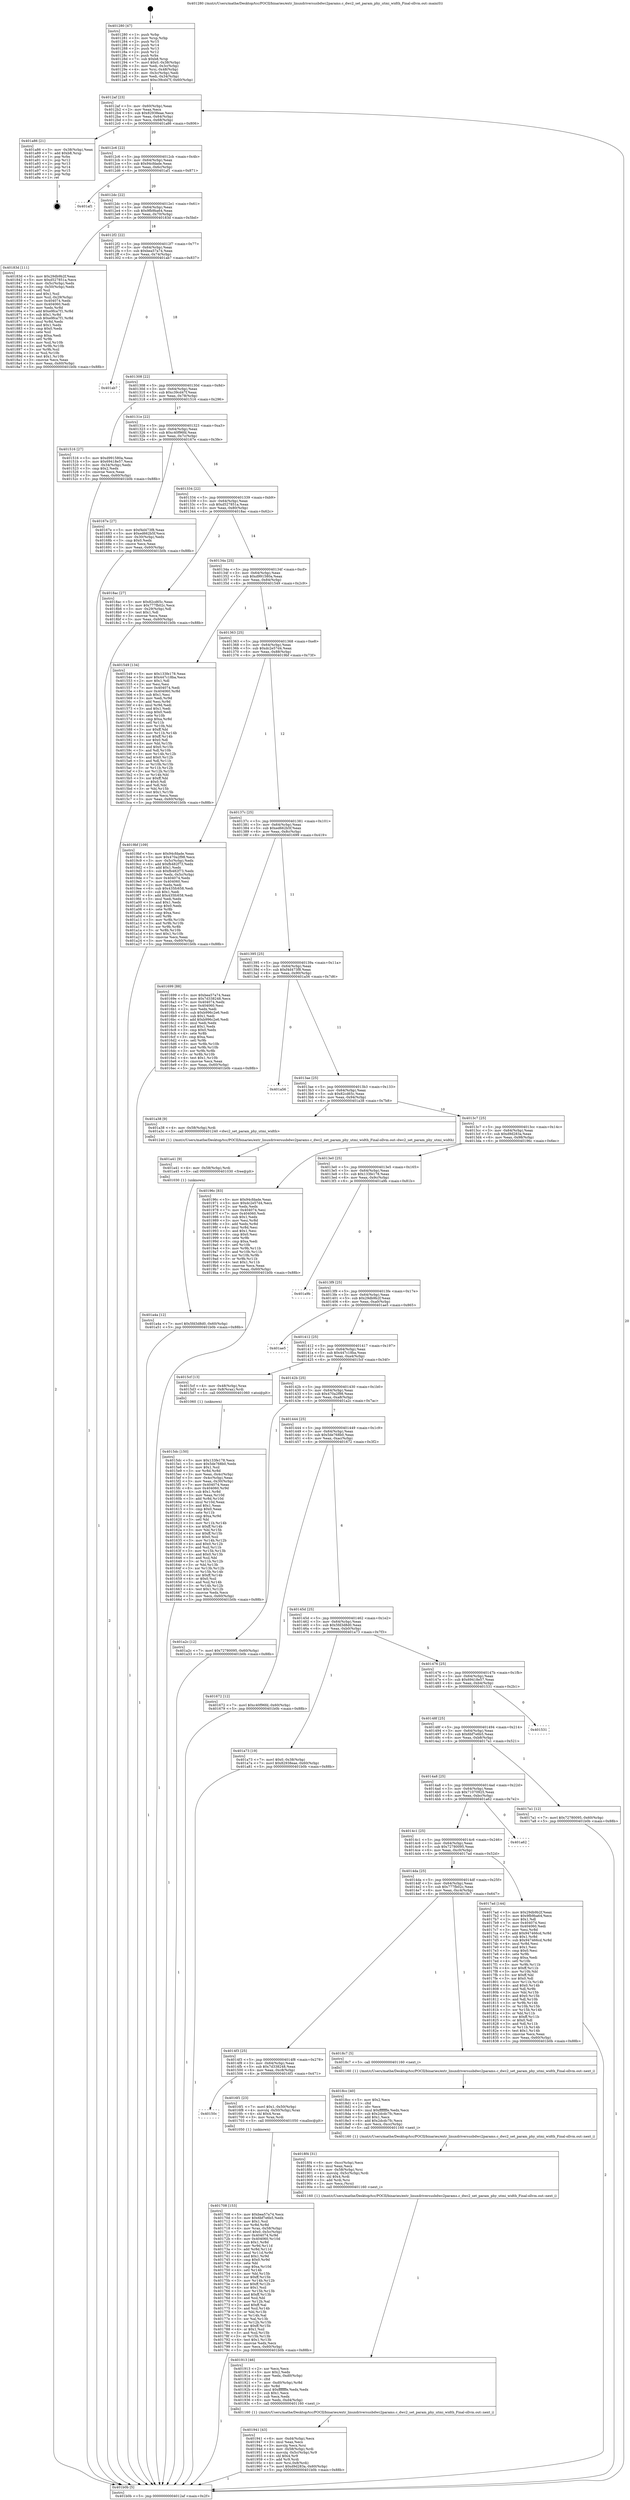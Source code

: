 digraph "0x401280" {
  label = "0x401280 (/mnt/c/Users/mathe/Desktop/tcc/POCII/binaries/extr_linuxdriversusbdwc2params.c_dwc2_set_param_phy_utmi_width_Final-ollvm.out::main(0))"
  labelloc = "t"
  node[shape=record]

  Entry [label="",width=0.3,height=0.3,shape=circle,fillcolor=black,style=filled]
  "0x4012af" [label="{
     0x4012af [23]\l
     | [instrs]\l
     &nbsp;&nbsp;0x4012af \<+3\>: mov -0x60(%rbp),%eax\l
     &nbsp;&nbsp;0x4012b2 \<+2\>: mov %eax,%ecx\l
     &nbsp;&nbsp;0x4012b4 \<+6\>: sub $0x82938eae,%ecx\l
     &nbsp;&nbsp;0x4012ba \<+3\>: mov %eax,-0x64(%rbp)\l
     &nbsp;&nbsp;0x4012bd \<+3\>: mov %ecx,-0x68(%rbp)\l
     &nbsp;&nbsp;0x4012c0 \<+6\>: je 0000000000401a86 \<main+0x806\>\l
  }"]
  "0x401a86" [label="{
     0x401a86 [21]\l
     | [instrs]\l
     &nbsp;&nbsp;0x401a86 \<+3\>: mov -0x38(%rbp),%eax\l
     &nbsp;&nbsp;0x401a89 \<+7\>: add $0xb8,%rsp\l
     &nbsp;&nbsp;0x401a90 \<+1\>: pop %rbx\l
     &nbsp;&nbsp;0x401a91 \<+2\>: pop %r12\l
     &nbsp;&nbsp;0x401a93 \<+2\>: pop %r13\l
     &nbsp;&nbsp;0x401a95 \<+2\>: pop %r14\l
     &nbsp;&nbsp;0x401a97 \<+2\>: pop %r15\l
     &nbsp;&nbsp;0x401a99 \<+1\>: pop %rbp\l
     &nbsp;&nbsp;0x401a9a \<+1\>: ret\l
  }"]
  "0x4012c6" [label="{
     0x4012c6 [22]\l
     | [instrs]\l
     &nbsp;&nbsp;0x4012c6 \<+5\>: jmp 00000000004012cb \<main+0x4b\>\l
     &nbsp;&nbsp;0x4012cb \<+3\>: mov -0x64(%rbp),%eax\l
     &nbsp;&nbsp;0x4012ce \<+5\>: sub $0x94cfdade,%eax\l
     &nbsp;&nbsp;0x4012d3 \<+3\>: mov %eax,-0x6c(%rbp)\l
     &nbsp;&nbsp;0x4012d6 \<+6\>: je 0000000000401af1 \<main+0x871\>\l
  }"]
  Exit [label="",width=0.3,height=0.3,shape=circle,fillcolor=black,style=filled,peripheries=2]
  "0x401af1" [label="{
     0x401af1\l
  }", style=dashed]
  "0x4012dc" [label="{
     0x4012dc [22]\l
     | [instrs]\l
     &nbsp;&nbsp;0x4012dc \<+5\>: jmp 00000000004012e1 \<main+0x61\>\l
     &nbsp;&nbsp;0x4012e1 \<+3\>: mov -0x64(%rbp),%eax\l
     &nbsp;&nbsp;0x4012e4 \<+5\>: sub $0x9fb9ba64,%eax\l
     &nbsp;&nbsp;0x4012e9 \<+3\>: mov %eax,-0x70(%rbp)\l
     &nbsp;&nbsp;0x4012ec \<+6\>: je 000000000040183d \<main+0x5bd\>\l
  }"]
  "0x401a4a" [label="{
     0x401a4a [12]\l
     | [instrs]\l
     &nbsp;&nbsp;0x401a4a \<+7\>: movl $0x5fd3d8d0,-0x60(%rbp)\l
     &nbsp;&nbsp;0x401a51 \<+5\>: jmp 0000000000401b0b \<main+0x88b\>\l
  }"]
  "0x40183d" [label="{
     0x40183d [111]\l
     | [instrs]\l
     &nbsp;&nbsp;0x40183d \<+5\>: mov $0x29db9b2f,%eax\l
     &nbsp;&nbsp;0x401842 \<+5\>: mov $0xd527851a,%ecx\l
     &nbsp;&nbsp;0x401847 \<+3\>: mov -0x5c(%rbp),%edx\l
     &nbsp;&nbsp;0x40184a \<+3\>: cmp -0x50(%rbp),%edx\l
     &nbsp;&nbsp;0x40184d \<+4\>: setl %sil\l
     &nbsp;&nbsp;0x401851 \<+4\>: and $0x1,%sil\l
     &nbsp;&nbsp;0x401855 \<+4\>: mov %sil,-0x29(%rbp)\l
     &nbsp;&nbsp;0x401859 \<+7\>: mov 0x404074,%edx\l
     &nbsp;&nbsp;0x401860 \<+7\>: mov 0x404060,%edi\l
     &nbsp;&nbsp;0x401867 \<+3\>: mov %edx,%r8d\l
     &nbsp;&nbsp;0x40186a \<+7\>: add $0xe9fca7f1,%r8d\l
     &nbsp;&nbsp;0x401871 \<+4\>: sub $0x1,%r8d\l
     &nbsp;&nbsp;0x401875 \<+7\>: sub $0xe9fca7f1,%r8d\l
     &nbsp;&nbsp;0x40187c \<+4\>: imul %r8d,%edx\l
     &nbsp;&nbsp;0x401880 \<+3\>: and $0x1,%edx\l
     &nbsp;&nbsp;0x401883 \<+3\>: cmp $0x0,%edx\l
     &nbsp;&nbsp;0x401886 \<+4\>: sete %sil\l
     &nbsp;&nbsp;0x40188a \<+3\>: cmp $0xa,%edi\l
     &nbsp;&nbsp;0x40188d \<+4\>: setl %r9b\l
     &nbsp;&nbsp;0x401891 \<+3\>: mov %sil,%r10b\l
     &nbsp;&nbsp;0x401894 \<+3\>: and %r9b,%r10b\l
     &nbsp;&nbsp;0x401897 \<+3\>: xor %r9b,%sil\l
     &nbsp;&nbsp;0x40189a \<+3\>: or %sil,%r10b\l
     &nbsp;&nbsp;0x40189d \<+4\>: test $0x1,%r10b\l
     &nbsp;&nbsp;0x4018a1 \<+3\>: cmovne %ecx,%eax\l
     &nbsp;&nbsp;0x4018a4 \<+3\>: mov %eax,-0x60(%rbp)\l
     &nbsp;&nbsp;0x4018a7 \<+5\>: jmp 0000000000401b0b \<main+0x88b\>\l
  }"]
  "0x4012f2" [label="{
     0x4012f2 [22]\l
     | [instrs]\l
     &nbsp;&nbsp;0x4012f2 \<+5\>: jmp 00000000004012f7 \<main+0x77\>\l
     &nbsp;&nbsp;0x4012f7 \<+3\>: mov -0x64(%rbp),%eax\l
     &nbsp;&nbsp;0x4012fa \<+5\>: sub $0xbea57a74,%eax\l
     &nbsp;&nbsp;0x4012ff \<+3\>: mov %eax,-0x74(%rbp)\l
     &nbsp;&nbsp;0x401302 \<+6\>: je 0000000000401ab7 \<main+0x837\>\l
  }"]
  "0x401a41" [label="{
     0x401a41 [9]\l
     | [instrs]\l
     &nbsp;&nbsp;0x401a41 \<+4\>: mov -0x58(%rbp),%rdi\l
     &nbsp;&nbsp;0x401a45 \<+5\>: call 0000000000401030 \<free@plt\>\l
     | [calls]\l
     &nbsp;&nbsp;0x401030 \{1\} (unknown)\l
  }"]
  "0x401ab7" [label="{
     0x401ab7\l
  }", style=dashed]
  "0x401308" [label="{
     0x401308 [22]\l
     | [instrs]\l
     &nbsp;&nbsp;0x401308 \<+5\>: jmp 000000000040130d \<main+0x8d\>\l
     &nbsp;&nbsp;0x40130d \<+3\>: mov -0x64(%rbp),%eax\l
     &nbsp;&nbsp;0x401310 \<+5\>: sub $0xc39cd47f,%eax\l
     &nbsp;&nbsp;0x401315 \<+3\>: mov %eax,-0x78(%rbp)\l
     &nbsp;&nbsp;0x401318 \<+6\>: je 0000000000401516 \<main+0x296\>\l
  }"]
  "0x401941" [label="{
     0x401941 [43]\l
     | [instrs]\l
     &nbsp;&nbsp;0x401941 \<+6\>: mov -0xd4(%rbp),%ecx\l
     &nbsp;&nbsp;0x401947 \<+3\>: imul %eax,%ecx\l
     &nbsp;&nbsp;0x40194a \<+3\>: movslq %ecx,%rsi\l
     &nbsp;&nbsp;0x40194d \<+4\>: mov -0x58(%rbp),%rdi\l
     &nbsp;&nbsp;0x401951 \<+4\>: movslq -0x5c(%rbp),%r9\l
     &nbsp;&nbsp;0x401955 \<+4\>: shl $0x4,%r9\l
     &nbsp;&nbsp;0x401959 \<+3\>: add %r9,%rdi\l
     &nbsp;&nbsp;0x40195c \<+4\>: mov %rsi,0x8(%rdi)\l
     &nbsp;&nbsp;0x401960 \<+7\>: movl $0xd9d283a,-0x60(%rbp)\l
     &nbsp;&nbsp;0x401967 \<+5\>: jmp 0000000000401b0b \<main+0x88b\>\l
  }"]
  "0x401516" [label="{
     0x401516 [27]\l
     | [instrs]\l
     &nbsp;&nbsp;0x401516 \<+5\>: mov $0xd991580a,%eax\l
     &nbsp;&nbsp;0x40151b \<+5\>: mov $0x69418e57,%ecx\l
     &nbsp;&nbsp;0x401520 \<+3\>: mov -0x34(%rbp),%edx\l
     &nbsp;&nbsp;0x401523 \<+3\>: cmp $0x2,%edx\l
     &nbsp;&nbsp;0x401526 \<+3\>: cmovne %ecx,%eax\l
     &nbsp;&nbsp;0x401529 \<+3\>: mov %eax,-0x60(%rbp)\l
     &nbsp;&nbsp;0x40152c \<+5\>: jmp 0000000000401b0b \<main+0x88b\>\l
  }"]
  "0x40131e" [label="{
     0x40131e [22]\l
     | [instrs]\l
     &nbsp;&nbsp;0x40131e \<+5\>: jmp 0000000000401323 \<main+0xa3\>\l
     &nbsp;&nbsp;0x401323 \<+3\>: mov -0x64(%rbp),%eax\l
     &nbsp;&nbsp;0x401326 \<+5\>: sub $0xc40f96fd,%eax\l
     &nbsp;&nbsp;0x40132b \<+3\>: mov %eax,-0x7c(%rbp)\l
     &nbsp;&nbsp;0x40132e \<+6\>: je 000000000040167e \<main+0x3fe\>\l
  }"]
  "0x401b0b" [label="{
     0x401b0b [5]\l
     | [instrs]\l
     &nbsp;&nbsp;0x401b0b \<+5\>: jmp 00000000004012af \<main+0x2f\>\l
  }"]
  "0x401280" [label="{
     0x401280 [47]\l
     | [instrs]\l
     &nbsp;&nbsp;0x401280 \<+1\>: push %rbp\l
     &nbsp;&nbsp;0x401281 \<+3\>: mov %rsp,%rbp\l
     &nbsp;&nbsp;0x401284 \<+2\>: push %r15\l
     &nbsp;&nbsp;0x401286 \<+2\>: push %r14\l
     &nbsp;&nbsp;0x401288 \<+2\>: push %r13\l
     &nbsp;&nbsp;0x40128a \<+2\>: push %r12\l
     &nbsp;&nbsp;0x40128c \<+1\>: push %rbx\l
     &nbsp;&nbsp;0x40128d \<+7\>: sub $0xb8,%rsp\l
     &nbsp;&nbsp;0x401294 \<+7\>: movl $0x0,-0x38(%rbp)\l
     &nbsp;&nbsp;0x40129b \<+3\>: mov %edi,-0x3c(%rbp)\l
     &nbsp;&nbsp;0x40129e \<+4\>: mov %rsi,-0x48(%rbp)\l
     &nbsp;&nbsp;0x4012a2 \<+3\>: mov -0x3c(%rbp),%edi\l
     &nbsp;&nbsp;0x4012a5 \<+3\>: mov %edi,-0x34(%rbp)\l
     &nbsp;&nbsp;0x4012a8 \<+7\>: movl $0xc39cd47f,-0x60(%rbp)\l
  }"]
  "0x401913" [label="{
     0x401913 [46]\l
     | [instrs]\l
     &nbsp;&nbsp;0x401913 \<+2\>: xor %ecx,%ecx\l
     &nbsp;&nbsp;0x401915 \<+5\>: mov $0x2,%edx\l
     &nbsp;&nbsp;0x40191a \<+6\>: mov %edx,-0xd0(%rbp)\l
     &nbsp;&nbsp;0x401920 \<+1\>: cltd\l
     &nbsp;&nbsp;0x401921 \<+7\>: mov -0xd0(%rbp),%r8d\l
     &nbsp;&nbsp;0x401928 \<+3\>: idiv %r8d\l
     &nbsp;&nbsp;0x40192b \<+6\>: imul $0xfffffffe,%edx,%edx\l
     &nbsp;&nbsp;0x401931 \<+3\>: sub $0x1,%ecx\l
     &nbsp;&nbsp;0x401934 \<+2\>: sub %ecx,%edx\l
     &nbsp;&nbsp;0x401936 \<+6\>: mov %edx,-0xd4(%rbp)\l
     &nbsp;&nbsp;0x40193c \<+5\>: call 0000000000401160 \<next_i\>\l
     | [calls]\l
     &nbsp;&nbsp;0x401160 \{1\} (/mnt/c/Users/mathe/Desktop/tcc/POCII/binaries/extr_linuxdriversusbdwc2params.c_dwc2_set_param_phy_utmi_width_Final-ollvm.out::next_i)\l
  }"]
  "0x40167e" [label="{
     0x40167e [27]\l
     | [instrs]\l
     &nbsp;&nbsp;0x40167e \<+5\>: mov $0xf4d473f8,%eax\l
     &nbsp;&nbsp;0x401683 \<+5\>: mov $0xed662b5f,%ecx\l
     &nbsp;&nbsp;0x401688 \<+3\>: mov -0x30(%rbp),%edx\l
     &nbsp;&nbsp;0x40168b \<+3\>: cmp $0x0,%edx\l
     &nbsp;&nbsp;0x40168e \<+3\>: cmove %ecx,%eax\l
     &nbsp;&nbsp;0x401691 \<+3\>: mov %eax,-0x60(%rbp)\l
     &nbsp;&nbsp;0x401694 \<+5\>: jmp 0000000000401b0b \<main+0x88b\>\l
  }"]
  "0x401334" [label="{
     0x401334 [22]\l
     | [instrs]\l
     &nbsp;&nbsp;0x401334 \<+5\>: jmp 0000000000401339 \<main+0xb9\>\l
     &nbsp;&nbsp;0x401339 \<+3\>: mov -0x64(%rbp),%eax\l
     &nbsp;&nbsp;0x40133c \<+5\>: sub $0xd527851a,%eax\l
     &nbsp;&nbsp;0x401341 \<+3\>: mov %eax,-0x80(%rbp)\l
     &nbsp;&nbsp;0x401344 \<+6\>: je 00000000004018ac \<main+0x62c\>\l
  }"]
  "0x4018f4" [label="{
     0x4018f4 [31]\l
     | [instrs]\l
     &nbsp;&nbsp;0x4018f4 \<+6\>: mov -0xcc(%rbp),%ecx\l
     &nbsp;&nbsp;0x4018fa \<+3\>: imul %eax,%ecx\l
     &nbsp;&nbsp;0x4018fd \<+4\>: mov -0x58(%rbp),%rsi\l
     &nbsp;&nbsp;0x401901 \<+4\>: movslq -0x5c(%rbp),%rdi\l
     &nbsp;&nbsp;0x401905 \<+4\>: shl $0x4,%rdi\l
     &nbsp;&nbsp;0x401909 \<+3\>: add %rdi,%rsi\l
     &nbsp;&nbsp;0x40190c \<+2\>: mov %ecx,(%rsi)\l
     &nbsp;&nbsp;0x40190e \<+5\>: call 0000000000401160 \<next_i\>\l
     | [calls]\l
     &nbsp;&nbsp;0x401160 \{1\} (/mnt/c/Users/mathe/Desktop/tcc/POCII/binaries/extr_linuxdriversusbdwc2params.c_dwc2_set_param_phy_utmi_width_Final-ollvm.out::next_i)\l
  }"]
  "0x4018ac" [label="{
     0x4018ac [27]\l
     | [instrs]\l
     &nbsp;&nbsp;0x4018ac \<+5\>: mov $0x82cd65c,%eax\l
     &nbsp;&nbsp;0x4018b1 \<+5\>: mov $0x777fb02c,%ecx\l
     &nbsp;&nbsp;0x4018b6 \<+3\>: mov -0x29(%rbp),%dl\l
     &nbsp;&nbsp;0x4018b9 \<+3\>: test $0x1,%dl\l
     &nbsp;&nbsp;0x4018bc \<+3\>: cmovne %ecx,%eax\l
     &nbsp;&nbsp;0x4018bf \<+3\>: mov %eax,-0x60(%rbp)\l
     &nbsp;&nbsp;0x4018c2 \<+5\>: jmp 0000000000401b0b \<main+0x88b\>\l
  }"]
  "0x40134a" [label="{
     0x40134a [25]\l
     | [instrs]\l
     &nbsp;&nbsp;0x40134a \<+5\>: jmp 000000000040134f \<main+0xcf\>\l
     &nbsp;&nbsp;0x40134f \<+3\>: mov -0x64(%rbp),%eax\l
     &nbsp;&nbsp;0x401352 \<+5\>: sub $0xd991580a,%eax\l
     &nbsp;&nbsp;0x401357 \<+6\>: mov %eax,-0x84(%rbp)\l
     &nbsp;&nbsp;0x40135d \<+6\>: je 0000000000401549 \<main+0x2c9\>\l
  }"]
  "0x4018cc" [label="{
     0x4018cc [40]\l
     | [instrs]\l
     &nbsp;&nbsp;0x4018cc \<+5\>: mov $0x2,%ecx\l
     &nbsp;&nbsp;0x4018d1 \<+1\>: cltd\l
     &nbsp;&nbsp;0x4018d2 \<+2\>: idiv %ecx\l
     &nbsp;&nbsp;0x4018d4 \<+6\>: imul $0xfffffffe,%edx,%ecx\l
     &nbsp;&nbsp;0x4018da \<+6\>: sub $0x2dcdc7fc,%ecx\l
     &nbsp;&nbsp;0x4018e0 \<+3\>: add $0x1,%ecx\l
     &nbsp;&nbsp;0x4018e3 \<+6\>: add $0x2dcdc7fc,%ecx\l
     &nbsp;&nbsp;0x4018e9 \<+6\>: mov %ecx,-0xcc(%rbp)\l
     &nbsp;&nbsp;0x4018ef \<+5\>: call 0000000000401160 \<next_i\>\l
     | [calls]\l
     &nbsp;&nbsp;0x401160 \{1\} (/mnt/c/Users/mathe/Desktop/tcc/POCII/binaries/extr_linuxdriversusbdwc2params.c_dwc2_set_param_phy_utmi_width_Final-ollvm.out::next_i)\l
  }"]
  "0x401549" [label="{
     0x401549 [134]\l
     | [instrs]\l
     &nbsp;&nbsp;0x401549 \<+5\>: mov $0x133fe178,%eax\l
     &nbsp;&nbsp;0x40154e \<+5\>: mov $0x447c18ba,%ecx\l
     &nbsp;&nbsp;0x401553 \<+2\>: mov $0x1,%dl\l
     &nbsp;&nbsp;0x401555 \<+2\>: xor %esi,%esi\l
     &nbsp;&nbsp;0x401557 \<+7\>: mov 0x404074,%edi\l
     &nbsp;&nbsp;0x40155e \<+8\>: mov 0x404060,%r8d\l
     &nbsp;&nbsp;0x401566 \<+3\>: sub $0x1,%esi\l
     &nbsp;&nbsp;0x401569 \<+3\>: mov %edi,%r9d\l
     &nbsp;&nbsp;0x40156c \<+3\>: add %esi,%r9d\l
     &nbsp;&nbsp;0x40156f \<+4\>: imul %r9d,%edi\l
     &nbsp;&nbsp;0x401573 \<+3\>: and $0x1,%edi\l
     &nbsp;&nbsp;0x401576 \<+3\>: cmp $0x0,%edi\l
     &nbsp;&nbsp;0x401579 \<+4\>: sete %r10b\l
     &nbsp;&nbsp;0x40157d \<+4\>: cmp $0xa,%r8d\l
     &nbsp;&nbsp;0x401581 \<+4\>: setl %r11b\l
     &nbsp;&nbsp;0x401585 \<+3\>: mov %r10b,%bl\l
     &nbsp;&nbsp;0x401588 \<+3\>: xor $0xff,%bl\l
     &nbsp;&nbsp;0x40158b \<+3\>: mov %r11b,%r14b\l
     &nbsp;&nbsp;0x40158e \<+4\>: xor $0xff,%r14b\l
     &nbsp;&nbsp;0x401592 \<+3\>: xor $0x0,%dl\l
     &nbsp;&nbsp;0x401595 \<+3\>: mov %bl,%r15b\l
     &nbsp;&nbsp;0x401598 \<+4\>: and $0x0,%r15b\l
     &nbsp;&nbsp;0x40159c \<+3\>: and %dl,%r10b\l
     &nbsp;&nbsp;0x40159f \<+3\>: mov %r14b,%r12b\l
     &nbsp;&nbsp;0x4015a2 \<+4\>: and $0x0,%r12b\l
     &nbsp;&nbsp;0x4015a6 \<+3\>: and %dl,%r11b\l
     &nbsp;&nbsp;0x4015a9 \<+3\>: or %r10b,%r15b\l
     &nbsp;&nbsp;0x4015ac \<+3\>: or %r11b,%r12b\l
     &nbsp;&nbsp;0x4015af \<+3\>: xor %r12b,%r15b\l
     &nbsp;&nbsp;0x4015b2 \<+3\>: or %r14b,%bl\l
     &nbsp;&nbsp;0x4015b5 \<+3\>: xor $0xff,%bl\l
     &nbsp;&nbsp;0x4015b8 \<+3\>: or $0x0,%dl\l
     &nbsp;&nbsp;0x4015bb \<+2\>: and %dl,%bl\l
     &nbsp;&nbsp;0x4015bd \<+3\>: or %bl,%r15b\l
     &nbsp;&nbsp;0x4015c0 \<+4\>: test $0x1,%r15b\l
     &nbsp;&nbsp;0x4015c4 \<+3\>: cmovne %ecx,%eax\l
     &nbsp;&nbsp;0x4015c7 \<+3\>: mov %eax,-0x60(%rbp)\l
     &nbsp;&nbsp;0x4015ca \<+5\>: jmp 0000000000401b0b \<main+0x88b\>\l
  }"]
  "0x401363" [label="{
     0x401363 [25]\l
     | [instrs]\l
     &nbsp;&nbsp;0x401363 \<+5\>: jmp 0000000000401368 \<main+0xe8\>\l
     &nbsp;&nbsp;0x401368 \<+3\>: mov -0x64(%rbp),%eax\l
     &nbsp;&nbsp;0x40136b \<+5\>: sub $0xdc2e57d4,%eax\l
     &nbsp;&nbsp;0x401370 \<+6\>: mov %eax,-0x88(%rbp)\l
     &nbsp;&nbsp;0x401376 \<+6\>: je 00000000004019bf \<main+0x73f\>\l
  }"]
  "0x401708" [label="{
     0x401708 [153]\l
     | [instrs]\l
     &nbsp;&nbsp;0x401708 \<+5\>: mov $0xbea57a74,%ecx\l
     &nbsp;&nbsp;0x40170d \<+5\>: mov $0x6bf7e6b5,%edx\l
     &nbsp;&nbsp;0x401712 \<+3\>: mov $0x1,%sil\l
     &nbsp;&nbsp;0x401715 \<+3\>: xor %r8d,%r8d\l
     &nbsp;&nbsp;0x401718 \<+4\>: mov %rax,-0x58(%rbp)\l
     &nbsp;&nbsp;0x40171c \<+7\>: movl $0x0,-0x5c(%rbp)\l
     &nbsp;&nbsp;0x401723 \<+8\>: mov 0x404074,%r9d\l
     &nbsp;&nbsp;0x40172b \<+8\>: mov 0x404060,%r10d\l
     &nbsp;&nbsp;0x401733 \<+4\>: sub $0x1,%r8d\l
     &nbsp;&nbsp;0x401737 \<+3\>: mov %r9d,%r11d\l
     &nbsp;&nbsp;0x40173a \<+3\>: add %r8d,%r11d\l
     &nbsp;&nbsp;0x40173d \<+4\>: imul %r11d,%r9d\l
     &nbsp;&nbsp;0x401741 \<+4\>: and $0x1,%r9d\l
     &nbsp;&nbsp;0x401745 \<+4\>: cmp $0x0,%r9d\l
     &nbsp;&nbsp;0x401749 \<+3\>: sete %bl\l
     &nbsp;&nbsp;0x40174c \<+4\>: cmp $0xa,%r10d\l
     &nbsp;&nbsp;0x401750 \<+4\>: setl %r14b\l
     &nbsp;&nbsp;0x401754 \<+3\>: mov %bl,%r15b\l
     &nbsp;&nbsp;0x401757 \<+4\>: xor $0xff,%r15b\l
     &nbsp;&nbsp;0x40175b \<+3\>: mov %r14b,%r12b\l
     &nbsp;&nbsp;0x40175e \<+4\>: xor $0xff,%r12b\l
     &nbsp;&nbsp;0x401762 \<+4\>: xor $0x1,%sil\l
     &nbsp;&nbsp;0x401766 \<+3\>: mov %r15b,%r13b\l
     &nbsp;&nbsp;0x401769 \<+4\>: and $0xff,%r13b\l
     &nbsp;&nbsp;0x40176d \<+3\>: and %sil,%bl\l
     &nbsp;&nbsp;0x401770 \<+3\>: mov %r12b,%al\l
     &nbsp;&nbsp;0x401773 \<+2\>: and $0xff,%al\l
     &nbsp;&nbsp;0x401775 \<+3\>: and %sil,%r14b\l
     &nbsp;&nbsp;0x401778 \<+3\>: or %bl,%r13b\l
     &nbsp;&nbsp;0x40177b \<+3\>: or %r14b,%al\l
     &nbsp;&nbsp;0x40177e \<+3\>: xor %al,%r13b\l
     &nbsp;&nbsp;0x401781 \<+3\>: or %r12b,%r15b\l
     &nbsp;&nbsp;0x401784 \<+4\>: xor $0xff,%r15b\l
     &nbsp;&nbsp;0x401788 \<+4\>: or $0x1,%sil\l
     &nbsp;&nbsp;0x40178c \<+3\>: and %sil,%r15b\l
     &nbsp;&nbsp;0x40178f \<+3\>: or %r15b,%r13b\l
     &nbsp;&nbsp;0x401792 \<+4\>: test $0x1,%r13b\l
     &nbsp;&nbsp;0x401796 \<+3\>: cmovne %edx,%ecx\l
     &nbsp;&nbsp;0x401799 \<+3\>: mov %ecx,-0x60(%rbp)\l
     &nbsp;&nbsp;0x40179c \<+5\>: jmp 0000000000401b0b \<main+0x88b\>\l
  }"]
  "0x4019bf" [label="{
     0x4019bf [109]\l
     | [instrs]\l
     &nbsp;&nbsp;0x4019bf \<+5\>: mov $0x94cfdade,%eax\l
     &nbsp;&nbsp;0x4019c4 \<+5\>: mov $0x470a2f98,%ecx\l
     &nbsp;&nbsp;0x4019c9 \<+3\>: mov -0x5c(%rbp),%edx\l
     &nbsp;&nbsp;0x4019cc \<+6\>: add $0xfb482f73,%edx\l
     &nbsp;&nbsp;0x4019d2 \<+3\>: add $0x1,%edx\l
     &nbsp;&nbsp;0x4019d5 \<+6\>: sub $0xfb482f73,%edx\l
     &nbsp;&nbsp;0x4019db \<+3\>: mov %edx,-0x5c(%rbp)\l
     &nbsp;&nbsp;0x4019de \<+7\>: mov 0x404074,%edx\l
     &nbsp;&nbsp;0x4019e5 \<+7\>: mov 0x404060,%esi\l
     &nbsp;&nbsp;0x4019ec \<+2\>: mov %edx,%edi\l
     &nbsp;&nbsp;0x4019ee \<+6\>: sub $0x435fc658,%edi\l
     &nbsp;&nbsp;0x4019f4 \<+3\>: sub $0x1,%edi\l
     &nbsp;&nbsp;0x4019f7 \<+6\>: add $0x435fc658,%edi\l
     &nbsp;&nbsp;0x4019fd \<+3\>: imul %edi,%edx\l
     &nbsp;&nbsp;0x401a00 \<+3\>: and $0x1,%edx\l
     &nbsp;&nbsp;0x401a03 \<+3\>: cmp $0x0,%edx\l
     &nbsp;&nbsp;0x401a06 \<+4\>: sete %r8b\l
     &nbsp;&nbsp;0x401a0a \<+3\>: cmp $0xa,%esi\l
     &nbsp;&nbsp;0x401a0d \<+4\>: setl %r9b\l
     &nbsp;&nbsp;0x401a11 \<+3\>: mov %r8b,%r10b\l
     &nbsp;&nbsp;0x401a14 \<+3\>: and %r9b,%r10b\l
     &nbsp;&nbsp;0x401a17 \<+3\>: xor %r9b,%r8b\l
     &nbsp;&nbsp;0x401a1a \<+3\>: or %r8b,%r10b\l
     &nbsp;&nbsp;0x401a1d \<+4\>: test $0x1,%r10b\l
     &nbsp;&nbsp;0x401a21 \<+3\>: cmovne %ecx,%eax\l
     &nbsp;&nbsp;0x401a24 \<+3\>: mov %eax,-0x60(%rbp)\l
     &nbsp;&nbsp;0x401a27 \<+5\>: jmp 0000000000401b0b \<main+0x88b\>\l
  }"]
  "0x40137c" [label="{
     0x40137c [25]\l
     | [instrs]\l
     &nbsp;&nbsp;0x40137c \<+5\>: jmp 0000000000401381 \<main+0x101\>\l
     &nbsp;&nbsp;0x401381 \<+3\>: mov -0x64(%rbp),%eax\l
     &nbsp;&nbsp;0x401384 \<+5\>: sub $0xed662b5f,%eax\l
     &nbsp;&nbsp;0x401389 \<+6\>: mov %eax,-0x8c(%rbp)\l
     &nbsp;&nbsp;0x40138f \<+6\>: je 0000000000401699 \<main+0x419\>\l
  }"]
  "0x40150c" [label="{
     0x40150c\l
  }", style=dashed]
  "0x401699" [label="{
     0x401699 [88]\l
     | [instrs]\l
     &nbsp;&nbsp;0x401699 \<+5\>: mov $0xbea57a74,%eax\l
     &nbsp;&nbsp;0x40169e \<+5\>: mov $0x7d338248,%ecx\l
     &nbsp;&nbsp;0x4016a3 \<+7\>: mov 0x404074,%edx\l
     &nbsp;&nbsp;0x4016aa \<+7\>: mov 0x404060,%esi\l
     &nbsp;&nbsp;0x4016b1 \<+2\>: mov %edx,%edi\l
     &nbsp;&nbsp;0x4016b3 \<+6\>: sub $0xb996c2e6,%edi\l
     &nbsp;&nbsp;0x4016b9 \<+3\>: sub $0x1,%edi\l
     &nbsp;&nbsp;0x4016bc \<+6\>: add $0xb996c2e6,%edi\l
     &nbsp;&nbsp;0x4016c2 \<+3\>: imul %edi,%edx\l
     &nbsp;&nbsp;0x4016c5 \<+3\>: and $0x1,%edx\l
     &nbsp;&nbsp;0x4016c8 \<+3\>: cmp $0x0,%edx\l
     &nbsp;&nbsp;0x4016cb \<+4\>: sete %r8b\l
     &nbsp;&nbsp;0x4016cf \<+3\>: cmp $0xa,%esi\l
     &nbsp;&nbsp;0x4016d2 \<+4\>: setl %r9b\l
     &nbsp;&nbsp;0x4016d6 \<+3\>: mov %r8b,%r10b\l
     &nbsp;&nbsp;0x4016d9 \<+3\>: and %r9b,%r10b\l
     &nbsp;&nbsp;0x4016dc \<+3\>: xor %r9b,%r8b\l
     &nbsp;&nbsp;0x4016df \<+3\>: or %r8b,%r10b\l
     &nbsp;&nbsp;0x4016e2 \<+4\>: test $0x1,%r10b\l
     &nbsp;&nbsp;0x4016e6 \<+3\>: cmovne %ecx,%eax\l
     &nbsp;&nbsp;0x4016e9 \<+3\>: mov %eax,-0x60(%rbp)\l
     &nbsp;&nbsp;0x4016ec \<+5\>: jmp 0000000000401b0b \<main+0x88b\>\l
  }"]
  "0x401395" [label="{
     0x401395 [25]\l
     | [instrs]\l
     &nbsp;&nbsp;0x401395 \<+5\>: jmp 000000000040139a \<main+0x11a\>\l
     &nbsp;&nbsp;0x40139a \<+3\>: mov -0x64(%rbp),%eax\l
     &nbsp;&nbsp;0x40139d \<+5\>: sub $0xf4d473f8,%eax\l
     &nbsp;&nbsp;0x4013a2 \<+6\>: mov %eax,-0x90(%rbp)\l
     &nbsp;&nbsp;0x4013a8 \<+6\>: je 0000000000401a56 \<main+0x7d6\>\l
  }"]
  "0x4016f1" [label="{
     0x4016f1 [23]\l
     | [instrs]\l
     &nbsp;&nbsp;0x4016f1 \<+7\>: movl $0x1,-0x50(%rbp)\l
     &nbsp;&nbsp;0x4016f8 \<+4\>: movslq -0x50(%rbp),%rax\l
     &nbsp;&nbsp;0x4016fc \<+4\>: shl $0x4,%rax\l
     &nbsp;&nbsp;0x401700 \<+3\>: mov %rax,%rdi\l
     &nbsp;&nbsp;0x401703 \<+5\>: call 0000000000401050 \<malloc@plt\>\l
     | [calls]\l
     &nbsp;&nbsp;0x401050 \{1\} (unknown)\l
  }"]
  "0x401a56" [label="{
     0x401a56\l
  }", style=dashed]
  "0x4013ae" [label="{
     0x4013ae [25]\l
     | [instrs]\l
     &nbsp;&nbsp;0x4013ae \<+5\>: jmp 00000000004013b3 \<main+0x133\>\l
     &nbsp;&nbsp;0x4013b3 \<+3\>: mov -0x64(%rbp),%eax\l
     &nbsp;&nbsp;0x4013b6 \<+5\>: sub $0x82cd65c,%eax\l
     &nbsp;&nbsp;0x4013bb \<+6\>: mov %eax,-0x94(%rbp)\l
     &nbsp;&nbsp;0x4013c1 \<+6\>: je 0000000000401a38 \<main+0x7b8\>\l
  }"]
  "0x4014f3" [label="{
     0x4014f3 [25]\l
     | [instrs]\l
     &nbsp;&nbsp;0x4014f3 \<+5\>: jmp 00000000004014f8 \<main+0x278\>\l
     &nbsp;&nbsp;0x4014f8 \<+3\>: mov -0x64(%rbp),%eax\l
     &nbsp;&nbsp;0x4014fb \<+5\>: sub $0x7d338248,%eax\l
     &nbsp;&nbsp;0x401500 \<+6\>: mov %eax,-0xc8(%rbp)\l
     &nbsp;&nbsp;0x401506 \<+6\>: je 00000000004016f1 \<main+0x471\>\l
  }"]
  "0x401a38" [label="{
     0x401a38 [9]\l
     | [instrs]\l
     &nbsp;&nbsp;0x401a38 \<+4\>: mov -0x58(%rbp),%rdi\l
     &nbsp;&nbsp;0x401a3c \<+5\>: call 0000000000401240 \<dwc2_set_param_phy_utmi_width\>\l
     | [calls]\l
     &nbsp;&nbsp;0x401240 \{1\} (/mnt/c/Users/mathe/Desktop/tcc/POCII/binaries/extr_linuxdriversusbdwc2params.c_dwc2_set_param_phy_utmi_width_Final-ollvm.out::dwc2_set_param_phy_utmi_width)\l
  }"]
  "0x4013c7" [label="{
     0x4013c7 [25]\l
     | [instrs]\l
     &nbsp;&nbsp;0x4013c7 \<+5\>: jmp 00000000004013cc \<main+0x14c\>\l
     &nbsp;&nbsp;0x4013cc \<+3\>: mov -0x64(%rbp),%eax\l
     &nbsp;&nbsp;0x4013cf \<+5\>: sub $0xd9d283a,%eax\l
     &nbsp;&nbsp;0x4013d4 \<+6\>: mov %eax,-0x98(%rbp)\l
     &nbsp;&nbsp;0x4013da \<+6\>: je 000000000040196c \<main+0x6ec\>\l
  }"]
  "0x4018c7" [label="{
     0x4018c7 [5]\l
     | [instrs]\l
     &nbsp;&nbsp;0x4018c7 \<+5\>: call 0000000000401160 \<next_i\>\l
     | [calls]\l
     &nbsp;&nbsp;0x401160 \{1\} (/mnt/c/Users/mathe/Desktop/tcc/POCII/binaries/extr_linuxdriversusbdwc2params.c_dwc2_set_param_phy_utmi_width_Final-ollvm.out::next_i)\l
  }"]
  "0x40196c" [label="{
     0x40196c [83]\l
     | [instrs]\l
     &nbsp;&nbsp;0x40196c \<+5\>: mov $0x94cfdade,%eax\l
     &nbsp;&nbsp;0x401971 \<+5\>: mov $0xdc2e57d4,%ecx\l
     &nbsp;&nbsp;0x401976 \<+2\>: xor %edx,%edx\l
     &nbsp;&nbsp;0x401978 \<+7\>: mov 0x404074,%esi\l
     &nbsp;&nbsp;0x40197f \<+7\>: mov 0x404060,%edi\l
     &nbsp;&nbsp;0x401986 \<+3\>: sub $0x1,%edx\l
     &nbsp;&nbsp;0x401989 \<+3\>: mov %esi,%r8d\l
     &nbsp;&nbsp;0x40198c \<+3\>: add %edx,%r8d\l
     &nbsp;&nbsp;0x40198f \<+4\>: imul %r8d,%esi\l
     &nbsp;&nbsp;0x401993 \<+3\>: and $0x1,%esi\l
     &nbsp;&nbsp;0x401996 \<+3\>: cmp $0x0,%esi\l
     &nbsp;&nbsp;0x401999 \<+4\>: sete %r9b\l
     &nbsp;&nbsp;0x40199d \<+3\>: cmp $0xa,%edi\l
     &nbsp;&nbsp;0x4019a0 \<+4\>: setl %r10b\l
     &nbsp;&nbsp;0x4019a4 \<+3\>: mov %r9b,%r11b\l
     &nbsp;&nbsp;0x4019a7 \<+3\>: and %r10b,%r11b\l
     &nbsp;&nbsp;0x4019aa \<+3\>: xor %r10b,%r9b\l
     &nbsp;&nbsp;0x4019ad \<+3\>: or %r9b,%r11b\l
     &nbsp;&nbsp;0x4019b0 \<+4\>: test $0x1,%r11b\l
     &nbsp;&nbsp;0x4019b4 \<+3\>: cmovne %ecx,%eax\l
     &nbsp;&nbsp;0x4019b7 \<+3\>: mov %eax,-0x60(%rbp)\l
     &nbsp;&nbsp;0x4019ba \<+5\>: jmp 0000000000401b0b \<main+0x88b\>\l
  }"]
  "0x4013e0" [label="{
     0x4013e0 [25]\l
     | [instrs]\l
     &nbsp;&nbsp;0x4013e0 \<+5\>: jmp 00000000004013e5 \<main+0x165\>\l
     &nbsp;&nbsp;0x4013e5 \<+3\>: mov -0x64(%rbp),%eax\l
     &nbsp;&nbsp;0x4013e8 \<+5\>: sub $0x133fe178,%eax\l
     &nbsp;&nbsp;0x4013ed \<+6\>: mov %eax,-0x9c(%rbp)\l
     &nbsp;&nbsp;0x4013f3 \<+6\>: je 0000000000401a9b \<main+0x81b\>\l
  }"]
  "0x4014da" [label="{
     0x4014da [25]\l
     | [instrs]\l
     &nbsp;&nbsp;0x4014da \<+5\>: jmp 00000000004014df \<main+0x25f\>\l
     &nbsp;&nbsp;0x4014df \<+3\>: mov -0x64(%rbp),%eax\l
     &nbsp;&nbsp;0x4014e2 \<+5\>: sub $0x777fb02c,%eax\l
     &nbsp;&nbsp;0x4014e7 \<+6\>: mov %eax,-0xc4(%rbp)\l
     &nbsp;&nbsp;0x4014ed \<+6\>: je 00000000004018c7 \<main+0x647\>\l
  }"]
  "0x401a9b" [label="{
     0x401a9b\l
  }", style=dashed]
  "0x4013f9" [label="{
     0x4013f9 [25]\l
     | [instrs]\l
     &nbsp;&nbsp;0x4013f9 \<+5\>: jmp 00000000004013fe \<main+0x17e\>\l
     &nbsp;&nbsp;0x4013fe \<+3\>: mov -0x64(%rbp),%eax\l
     &nbsp;&nbsp;0x401401 \<+5\>: sub $0x29db9b2f,%eax\l
     &nbsp;&nbsp;0x401406 \<+6\>: mov %eax,-0xa0(%rbp)\l
     &nbsp;&nbsp;0x40140c \<+6\>: je 0000000000401ae5 \<main+0x865\>\l
  }"]
  "0x4017ad" [label="{
     0x4017ad [144]\l
     | [instrs]\l
     &nbsp;&nbsp;0x4017ad \<+5\>: mov $0x29db9b2f,%eax\l
     &nbsp;&nbsp;0x4017b2 \<+5\>: mov $0x9fb9ba64,%ecx\l
     &nbsp;&nbsp;0x4017b7 \<+2\>: mov $0x1,%dl\l
     &nbsp;&nbsp;0x4017b9 \<+7\>: mov 0x404074,%esi\l
     &nbsp;&nbsp;0x4017c0 \<+7\>: mov 0x404060,%edi\l
     &nbsp;&nbsp;0x4017c7 \<+3\>: mov %esi,%r8d\l
     &nbsp;&nbsp;0x4017ca \<+7\>: add $0x947466cd,%r8d\l
     &nbsp;&nbsp;0x4017d1 \<+4\>: sub $0x1,%r8d\l
     &nbsp;&nbsp;0x4017d5 \<+7\>: sub $0x947466cd,%r8d\l
     &nbsp;&nbsp;0x4017dc \<+4\>: imul %r8d,%esi\l
     &nbsp;&nbsp;0x4017e0 \<+3\>: and $0x1,%esi\l
     &nbsp;&nbsp;0x4017e3 \<+3\>: cmp $0x0,%esi\l
     &nbsp;&nbsp;0x4017e6 \<+4\>: sete %r9b\l
     &nbsp;&nbsp;0x4017ea \<+3\>: cmp $0xa,%edi\l
     &nbsp;&nbsp;0x4017ed \<+4\>: setl %r10b\l
     &nbsp;&nbsp;0x4017f1 \<+3\>: mov %r9b,%r11b\l
     &nbsp;&nbsp;0x4017f4 \<+4\>: xor $0xff,%r11b\l
     &nbsp;&nbsp;0x4017f8 \<+3\>: mov %r10b,%bl\l
     &nbsp;&nbsp;0x4017fb \<+3\>: xor $0xff,%bl\l
     &nbsp;&nbsp;0x4017fe \<+3\>: xor $0x0,%dl\l
     &nbsp;&nbsp;0x401801 \<+3\>: mov %r11b,%r14b\l
     &nbsp;&nbsp;0x401804 \<+4\>: and $0x0,%r14b\l
     &nbsp;&nbsp;0x401808 \<+3\>: and %dl,%r9b\l
     &nbsp;&nbsp;0x40180b \<+3\>: mov %bl,%r15b\l
     &nbsp;&nbsp;0x40180e \<+4\>: and $0x0,%r15b\l
     &nbsp;&nbsp;0x401812 \<+3\>: and %dl,%r10b\l
     &nbsp;&nbsp;0x401815 \<+3\>: or %r9b,%r14b\l
     &nbsp;&nbsp;0x401818 \<+3\>: or %r10b,%r15b\l
     &nbsp;&nbsp;0x40181b \<+3\>: xor %r15b,%r14b\l
     &nbsp;&nbsp;0x40181e \<+3\>: or %bl,%r11b\l
     &nbsp;&nbsp;0x401821 \<+4\>: xor $0xff,%r11b\l
     &nbsp;&nbsp;0x401825 \<+3\>: or $0x0,%dl\l
     &nbsp;&nbsp;0x401828 \<+3\>: and %dl,%r11b\l
     &nbsp;&nbsp;0x40182b \<+3\>: or %r11b,%r14b\l
     &nbsp;&nbsp;0x40182e \<+4\>: test $0x1,%r14b\l
     &nbsp;&nbsp;0x401832 \<+3\>: cmovne %ecx,%eax\l
     &nbsp;&nbsp;0x401835 \<+3\>: mov %eax,-0x60(%rbp)\l
     &nbsp;&nbsp;0x401838 \<+5\>: jmp 0000000000401b0b \<main+0x88b\>\l
  }"]
  "0x401ae5" [label="{
     0x401ae5\l
  }", style=dashed]
  "0x401412" [label="{
     0x401412 [25]\l
     | [instrs]\l
     &nbsp;&nbsp;0x401412 \<+5\>: jmp 0000000000401417 \<main+0x197\>\l
     &nbsp;&nbsp;0x401417 \<+3\>: mov -0x64(%rbp),%eax\l
     &nbsp;&nbsp;0x40141a \<+5\>: sub $0x447c18ba,%eax\l
     &nbsp;&nbsp;0x40141f \<+6\>: mov %eax,-0xa4(%rbp)\l
     &nbsp;&nbsp;0x401425 \<+6\>: je 00000000004015cf \<main+0x34f\>\l
  }"]
  "0x4014c1" [label="{
     0x4014c1 [25]\l
     | [instrs]\l
     &nbsp;&nbsp;0x4014c1 \<+5\>: jmp 00000000004014c6 \<main+0x246\>\l
     &nbsp;&nbsp;0x4014c6 \<+3\>: mov -0x64(%rbp),%eax\l
     &nbsp;&nbsp;0x4014c9 \<+5\>: sub $0x72780095,%eax\l
     &nbsp;&nbsp;0x4014ce \<+6\>: mov %eax,-0xc0(%rbp)\l
     &nbsp;&nbsp;0x4014d4 \<+6\>: je 00000000004017ad \<main+0x52d\>\l
  }"]
  "0x4015cf" [label="{
     0x4015cf [13]\l
     | [instrs]\l
     &nbsp;&nbsp;0x4015cf \<+4\>: mov -0x48(%rbp),%rax\l
     &nbsp;&nbsp;0x4015d3 \<+4\>: mov 0x8(%rax),%rdi\l
     &nbsp;&nbsp;0x4015d7 \<+5\>: call 0000000000401060 \<atoi@plt\>\l
     | [calls]\l
     &nbsp;&nbsp;0x401060 \{1\} (unknown)\l
  }"]
  "0x40142b" [label="{
     0x40142b [25]\l
     | [instrs]\l
     &nbsp;&nbsp;0x40142b \<+5\>: jmp 0000000000401430 \<main+0x1b0\>\l
     &nbsp;&nbsp;0x401430 \<+3\>: mov -0x64(%rbp),%eax\l
     &nbsp;&nbsp;0x401433 \<+5\>: sub $0x470a2f98,%eax\l
     &nbsp;&nbsp;0x401438 \<+6\>: mov %eax,-0xa8(%rbp)\l
     &nbsp;&nbsp;0x40143e \<+6\>: je 0000000000401a2c \<main+0x7ac\>\l
  }"]
  "0x4015dc" [label="{
     0x4015dc [150]\l
     | [instrs]\l
     &nbsp;&nbsp;0x4015dc \<+5\>: mov $0x133fe178,%ecx\l
     &nbsp;&nbsp;0x4015e1 \<+5\>: mov $0x5de768b0,%edx\l
     &nbsp;&nbsp;0x4015e6 \<+3\>: mov $0x1,%sil\l
     &nbsp;&nbsp;0x4015e9 \<+3\>: xor %r8d,%r8d\l
     &nbsp;&nbsp;0x4015ec \<+3\>: mov %eax,-0x4c(%rbp)\l
     &nbsp;&nbsp;0x4015ef \<+3\>: mov -0x4c(%rbp),%eax\l
     &nbsp;&nbsp;0x4015f2 \<+3\>: mov %eax,-0x30(%rbp)\l
     &nbsp;&nbsp;0x4015f5 \<+7\>: mov 0x404074,%eax\l
     &nbsp;&nbsp;0x4015fc \<+8\>: mov 0x404060,%r9d\l
     &nbsp;&nbsp;0x401604 \<+4\>: sub $0x1,%r8d\l
     &nbsp;&nbsp;0x401608 \<+3\>: mov %eax,%r10d\l
     &nbsp;&nbsp;0x40160b \<+3\>: add %r8d,%r10d\l
     &nbsp;&nbsp;0x40160e \<+4\>: imul %r10d,%eax\l
     &nbsp;&nbsp;0x401612 \<+3\>: and $0x1,%eax\l
     &nbsp;&nbsp;0x401615 \<+3\>: cmp $0x0,%eax\l
     &nbsp;&nbsp;0x401618 \<+4\>: sete %r11b\l
     &nbsp;&nbsp;0x40161c \<+4\>: cmp $0xa,%r9d\l
     &nbsp;&nbsp;0x401620 \<+3\>: setl %bl\l
     &nbsp;&nbsp;0x401623 \<+3\>: mov %r11b,%r14b\l
     &nbsp;&nbsp;0x401626 \<+4\>: xor $0xff,%r14b\l
     &nbsp;&nbsp;0x40162a \<+3\>: mov %bl,%r15b\l
     &nbsp;&nbsp;0x40162d \<+4\>: xor $0xff,%r15b\l
     &nbsp;&nbsp;0x401631 \<+4\>: xor $0x0,%sil\l
     &nbsp;&nbsp;0x401635 \<+3\>: mov %r14b,%r12b\l
     &nbsp;&nbsp;0x401638 \<+4\>: and $0x0,%r12b\l
     &nbsp;&nbsp;0x40163c \<+3\>: and %sil,%r11b\l
     &nbsp;&nbsp;0x40163f \<+3\>: mov %r15b,%r13b\l
     &nbsp;&nbsp;0x401642 \<+4\>: and $0x0,%r13b\l
     &nbsp;&nbsp;0x401646 \<+3\>: and %sil,%bl\l
     &nbsp;&nbsp;0x401649 \<+3\>: or %r11b,%r12b\l
     &nbsp;&nbsp;0x40164c \<+3\>: or %bl,%r13b\l
     &nbsp;&nbsp;0x40164f \<+3\>: xor %r13b,%r12b\l
     &nbsp;&nbsp;0x401652 \<+3\>: or %r15b,%r14b\l
     &nbsp;&nbsp;0x401655 \<+4\>: xor $0xff,%r14b\l
     &nbsp;&nbsp;0x401659 \<+4\>: or $0x0,%sil\l
     &nbsp;&nbsp;0x40165d \<+3\>: and %sil,%r14b\l
     &nbsp;&nbsp;0x401660 \<+3\>: or %r14b,%r12b\l
     &nbsp;&nbsp;0x401663 \<+4\>: test $0x1,%r12b\l
     &nbsp;&nbsp;0x401667 \<+3\>: cmovne %edx,%ecx\l
     &nbsp;&nbsp;0x40166a \<+3\>: mov %ecx,-0x60(%rbp)\l
     &nbsp;&nbsp;0x40166d \<+5\>: jmp 0000000000401b0b \<main+0x88b\>\l
  }"]
  "0x401a62" [label="{
     0x401a62\l
  }", style=dashed]
  "0x401a2c" [label="{
     0x401a2c [12]\l
     | [instrs]\l
     &nbsp;&nbsp;0x401a2c \<+7\>: movl $0x72780095,-0x60(%rbp)\l
     &nbsp;&nbsp;0x401a33 \<+5\>: jmp 0000000000401b0b \<main+0x88b\>\l
  }"]
  "0x401444" [label="{
     0x401444 [25]\l
     | [instrs]\l
     &nbsp;&nbsp;0x401444 \<+5\>: jmp 0000000000401449 \<main+0x1c9\>\l
     &nbsp;&nbsp;0x401449 \<+3\>: mov -0x64(%rbp),%eax\l
     &nbsp;&nbsp;0x40144c \<+5\>: sub $0x5de768b0,%eax\l
     &nbsp;&nbsp;0x401451 \<+6\>: mov %eax,-0xac(%rbp)\l
     &nbsp;&nbsp;0x401457 \<+6\>: je 0000000000401672 \<main+0x3f2\>\l
  }"]
  "0x4014a8" [label="{
     0x4014a8 [25]\l
     | [instrs]\l
     &nbsp;&nbsp;0x4014a8 \<+5\>: jmp 00000000004014ad \<main+0x22d\>\l
     &nbsp;&nbsp;0x4014ad \<+3\>: mov -0x64(%rbp),%eax\l
     &nbsp;&nbsp;0x4014b0 \<+5\>: sub $0x71070925,%eax\l
     &nbsp;&nbsp;0x4014b5 \<+6\>: mov %eax,-0xbc(%rbp)\l
     &nbsp;&nbsp;0x4014bb \<+6\>: je 0000000000401a62 \<main+0x7e2\>\l
  }"]
  "0x401672" [label="{
     0x401672 [12]\l
     | [instrs]\l
     &nbsp;&nbsp;0x401672 \<+7\>: movl $0xc40f96fd,-0x60(%rbp)\l
     &nbsp;&nbsp;0x401679 \<+5\>: jmp 0000000000401b0b \<main+0x88b\>\l
  }"]
  "0x40145d" [label="{
     0x40145d [25]\l
     | [instrs]\l
     &nbsp;&nbsp;0x40145d \<+5\>: jmp 0000000000401462 \<main+0x1e2\>\l
     &nbsp;&nbsp;0x401462 \<+3\>: mov -0x64(%rbp),%eax\l
     &nbsp;&nbsp;0x401465 \<+5\>: sub $0x5fd3d8d0,%eax\l
     &nbsp;&nbsp;0x40146a \<+6\>: mov %eax,-0xb0(%rbp)\l
     &nbsp;&nbsp;0x401470 \<+6\>: je 0000000000401a73 \<main+0x7f3\>\l
  }"]
  "0x4017a1" [label="{
     0x4017a1 [12]\l
     | [instrs]\l
     &nbsp;&nbsp;0x4017a1 \<+7\>: movl $0x72780095,-0x60(%rbp)\l
     &nbsp;&nbsp;0x4017a8 \<+5\>: jmp 0000000000401b0b \<main+0x88b\>\l
  }"]
  "0x401a73" [label="{
     0x401a73 [19]\l
     | [instrs]\l
     &nbsp;&nbsp;0x401a73 \<+7\>: movl $0x0,-0x38(%rbp)\l
     &nbsp;&nbsp;0x401a7a \<+7\>: movl $0x82938eae,-0x60(%rbp)\l
     &nbsp;&nbsp;0x401a81 \<+5\>: jmp 0000000000401b0b \<main+0x88b\>\l
  }"]
  "0x401476" [label="{
     0x401476 [25]\l
     | [instrs]\l
     &nbsp;&nbsp;0x401476 \<+5\>: jmp 000000000040147b \<main+0x1fb\>\l
     &nbsp;&nbsp;0x40147b \<+3\>: mov -0x64(%rbp),%eax\l
     &nbsp;&nbsp;0x40147e \<+5\>: sub $0x69418e57,%eax\l
     &nbsp;&nbsp;0x401483 \<+6\>: mov %eax,-0xb4(%rbp)\l
     &nbsp;&nbsp;0x401489 \<+6\>: je 0000000000401531 \<main+0x2b1\>\l
  }"]
  "0x40148f" [label="{
     0x40148f [25]\l
     | [instrs]\l
     &nbsp;&nbsp;0x40148f \<+5\>: jmp 0000000000401494 \<main+0x214\>\l
     &nbsp;&nbsp;0x401494 \<+3\>: mov -0x64(%rbp),%eax\l
     &nbsp;&nbsp;0x401497 \<+5\>: sub $0x6bf7e6b5,%eax\l
     &nbsp;&nbsp;0x40149c \<+6\>: mov %eax,-0xb8(%rbp)\l
     &nbsp;&nbsp;0x4014a2 \<+6\>: je 00000000004017a1 \<main+0x521\>\l
  }"]
  "0x401531" [label="{
     0x401531\l
  }", style=dashed]
  Entry -> "0x401280" [label=" 1"]
  "0x4012af" -> "0x401a86" [label=" 1"]
  "0x4012af" -> "0x4012c6" [label=" 20"]
  "0x401a86" -> Exit [label=" 1"]
  "0x4012c6" -> "0x401af1" [label=" 0"]
  "0x4012c6" -> "0x4012dc" [label=" 20"]
  "0x401a73" -> "0x401b0b" [label=" 1"]
  "0x4012dc" -> "0x40183d" [label=" 2"]
  "0x4012dc" -> "0x4012f2" [label=" 18"]
  "0x401a4a" -> "0x401b0b" [label=" 1"]
  "0x4012f2" -> "0x401ab7" [label=" 0"]
  "0x4012f2" -> "0x401308" [label=" 18"]
  "0x401a41" -> "0x401a4a" [label=" 1"]
  "0x401308" -> "0x401516" [label=" 1"]
  "0x401308" -> "0x40131e" [label=" 17"]
  "0x401516" -> "0x401b0b" [label=" 1"]
  "0x401280" -> "0x4012af" [label=" 1"]
  "0x401b0b" -> "0x4012af" [label=" 20"]
  "0x401a38" -> "0x401a41" [label=" 1"]
  "0x40131e" -> "0x40167e" [label=" 1"]
  "0x40131e" -> "0x401334" [label=" 16"]
  "0x401a2c" -> "0x401b0b" [label=" 1"]
  "0x401334" -> "0x4018ac" [label=" 2"]
  "0x401334" -> "0x40134a" [label=" 14"]
  "0x4019bf" -> "0x401b0b" [label=" 1"]
  "0x40134a" -> "0x401549" [label=" 1"]
  "0x40134a" -> "0x401363" [label=" 13"]
  "0x401549" -> "0x401b0b" [label=" 1"]
  "0x40196c" -> "0x401b0b" [label=" 1"]
  "0x401363" -> "0x4019bf" [label=" 1"]
  "0x401363" -> "0x40137c" [label=" 12"]
  "0x401941" -> "0x401b0b" [label=" 1"]
  "0x40137c" -> "0x401699" [label=" 1"]
  "0x40137c" -> "0x401395" [label=" 11"]
  "0x401913" -> "0x401941" [label=" 1"]
  "0x401395" -> "0x401a56" [label=" 0"]
  "0x401395" -> "0x4013ae" [label=" 11"]
  "0x4018f4" -> "0x401913" [label=" 1"]
  "0x4013ae" -> "0x401a38" [label=" 1"]
  "0x4013ae" -> "0x4013c7" [label=" 10"]
  "0x4018c7" -> "0x4018cc" [label=" 1"]
  "0x4013c7" -> "0x40196c" [label=" 1"]
  "0x4013c7" -> "0x4013e0" [label=" 9"]
  "0x4018ac" -> "0x401b0b" [label=" 2"]
  "0x4013e0" -> "0x401a9b" [label=" 0"]
  "0x4013e0" -> "0x4013f9" [label=" 9"]
  "0x4017ad" -> "0x401b0b" [label=" 2"]
  "0x4013f9" -> "0x401ae5" [label=" 0"]
  "0x4013f9" -> "0x401412" [label=" 9"]
  "0x4017a1" -> "0x401b0b" [label=" 1"]
  "0x401412" -> "0x4015cf" [label=" 1"]
  "0x401412" -> "0x40142b" [label=" 8"]
  "0x4015cf" -> "0x4015dc" [label=" 1"]
  "0x4015dc" -> "0x401b0b" [label=" 1"]
  "0x4016f1" -> "0x401708" [label=" 1"]
  "0x40142b" -> "0x401a2c" [label=" 1"]
  "0x40142b" -> "0x401444" [label=" 7"]
  "0x4014f3" -> "0x40150c" [label=" 0"]
  "0x401444" -> "0x401672" [label=" 1"]
  "0x401444" -> "0x40145d" [label=" 6"]
  "0x401672" -> "0x401b0b" [label=" 1"]
  "0x40167e" -> "0x401b0b" [label=" 1"]
  "0x401699" -> "0x401b0b" [label=" 1"]
  "0x4018cc" -> "0x4018f4" [label=" 1"]
  "0x40145d" -> "0x401a73" [label=" 1"]
  "0x40145d" -> "0x401476" [label=" 5"]
  "0x4014da" -> "0x4014f3" [label=" 1"]
  "0x401476" -> "0x401531" [label=" 0"]
  "0x401476" -> "0x40148f" [label=" 5"]
  "0x4014da" -> "0x4018c7" [label=" 1"]
  "0x40148f" -> "0x4017a1" [label=" 1"]
  "0x40148f" -> "0x4014a8" [label=" 4"]
  "0x4014f3" -> "0x4016f1" [label=" 1"]
  "0x4014a8" -> "0x401a62" [label=" 0"]
  "0x4014a8" -> "0x4014c1" [label=" 4"]
  "0x401708" -> "0x401b0b" [label=" 1"]
  "0x4014c1" -> "0x4017ad" [label=" 2"]
  "0x4014c1" -> "0x4014da" [label=" 2"]
  "0x40183d" -> "0x401b0b" [label=" 2"]
}
